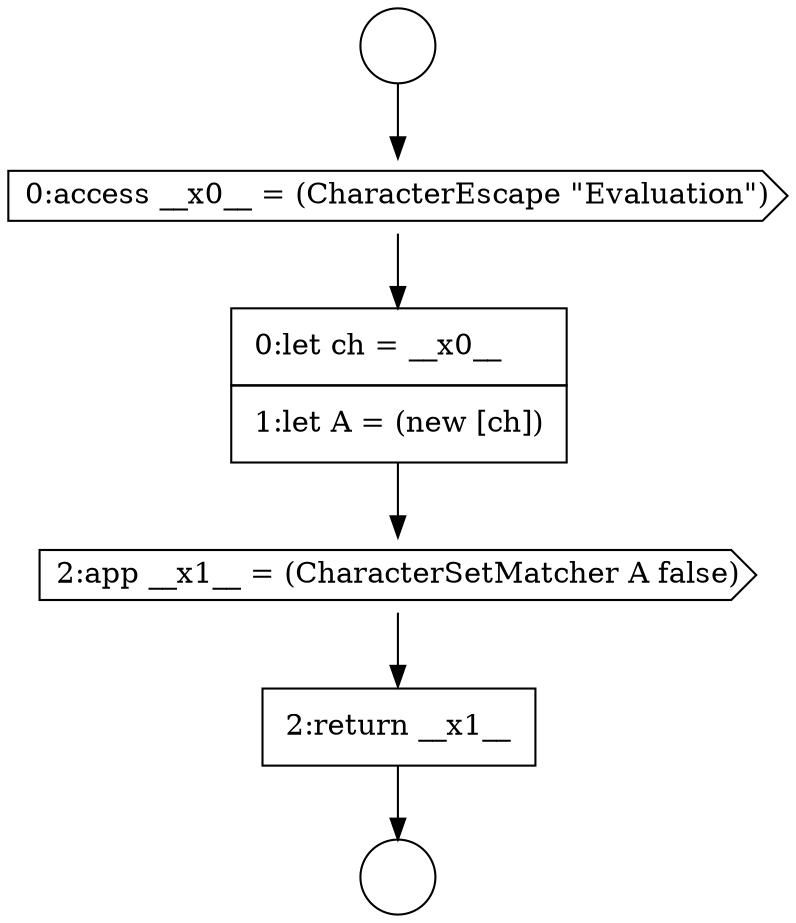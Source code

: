 digraph {
  node12421 [shape=circle label=" " color="black" fillcolor="white" style=filled]
  node12425 [shape=none, margin=0, label=<<font color="black">
    <table border="0" cellborder="1" cellspacing="0" cellpadding="10">
      <tr><td align="left">2:return __x1__</td></tr>
    </table>
  </font>> color="black" fillcolor="white" style=filled]
  node12422 [shape=cds, label=<<font color="black">0:access __x0__ = (CharacterEscape &quot;Evaluation&quot;)</font>> color="black" fillcolor="white" style=filled]
  node12423 [shape=none, margin=0, label=<<font color="black">
    <table border="0" cellborder="1" cellspacing="0" cellpadding="10">
      <tr><td align="left">0:let ch = __x0__</td></tr>
      <tr><td align="left">1:let A = (new [ch])</td></tr>
    </table>
  </font>> color="black" fillcolor="white" style=filled]
  node12424 [shape=cds, label=<<font color="black">2:app __x1__ = (CharacterSetMatcher A false)</font>> color="black" fillcolor="white" style=filled]
  node12420 [shape=circle label=" " color="black" fillcolor="white" style=filled]
  node12420 -> node12422 [ color="black"]
  node12425 -> node12421 [ color="black"]
  node12423 -> node12424 [ color="black"]
  node12422 -> node12423 [ color="black"]
  node12424 -> node12425 [ color="black"]
}
